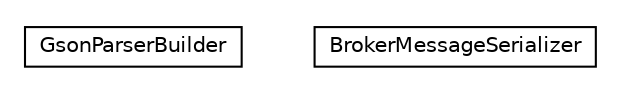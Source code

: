 #!/usr/local/bin/dot
#
# Class diagram 
# Generated by UMLGraph version R5_6-24-gf6e263 (http://www.umlgraph.org/)
#

digraph G {
	edge [fontname="Helvetica",fontsize=10,labelfontname="Helvetica",labelfontsize=10];
	node [fontname="Helvetica",fontsize=10,shape=plaintext];
	nodesep=0.25;
	ranksep=0.5;
	// org.universAAL.middleware.brokers.message.gson.GsonParserBuilder
	c21892 [label=<<table title="org.universAAL.middleware.brokers.message.gson.GsonParserBuilder" border="0" cellborder="1" cellspacing="0" cellpadding="2" port="p" href="./GsonParserBuilder.html">
		<tr><td><table border="0" cellspacing="0" cellpadding="1">
<tr><td align="center" balign="center"> GsonParserBuilder </td></tr>
		</table></td></tr>
		</table>>, URL="./GsonParserBuilder.html", fontname="Helvetica", fontcolor="black", fontsize=10.0];
	// org.universAAL.middleware.brokers.message.gson.BrokerMessageSerializer
	c21893 [label=<<table title="org.universAAL.middleware.brokers.message.gson.BrokerMessageSerializer" border="0" cellborder="1" cellspacing="0" cellpadding="2" port="p" href="./BrokerMessageSerializer.html">
		<tr><td><table border="0" cellspacing="0" cellpadding="1">
<tr><td align="center" balign="center"> BrokerMessageSerializer </td></tr>
		</table></td></tr>
		</table>>, URL="./BrokerMessageSerializer.html", fontname="Helvetica", fontcolor="black", fontsize=10.0];
}

